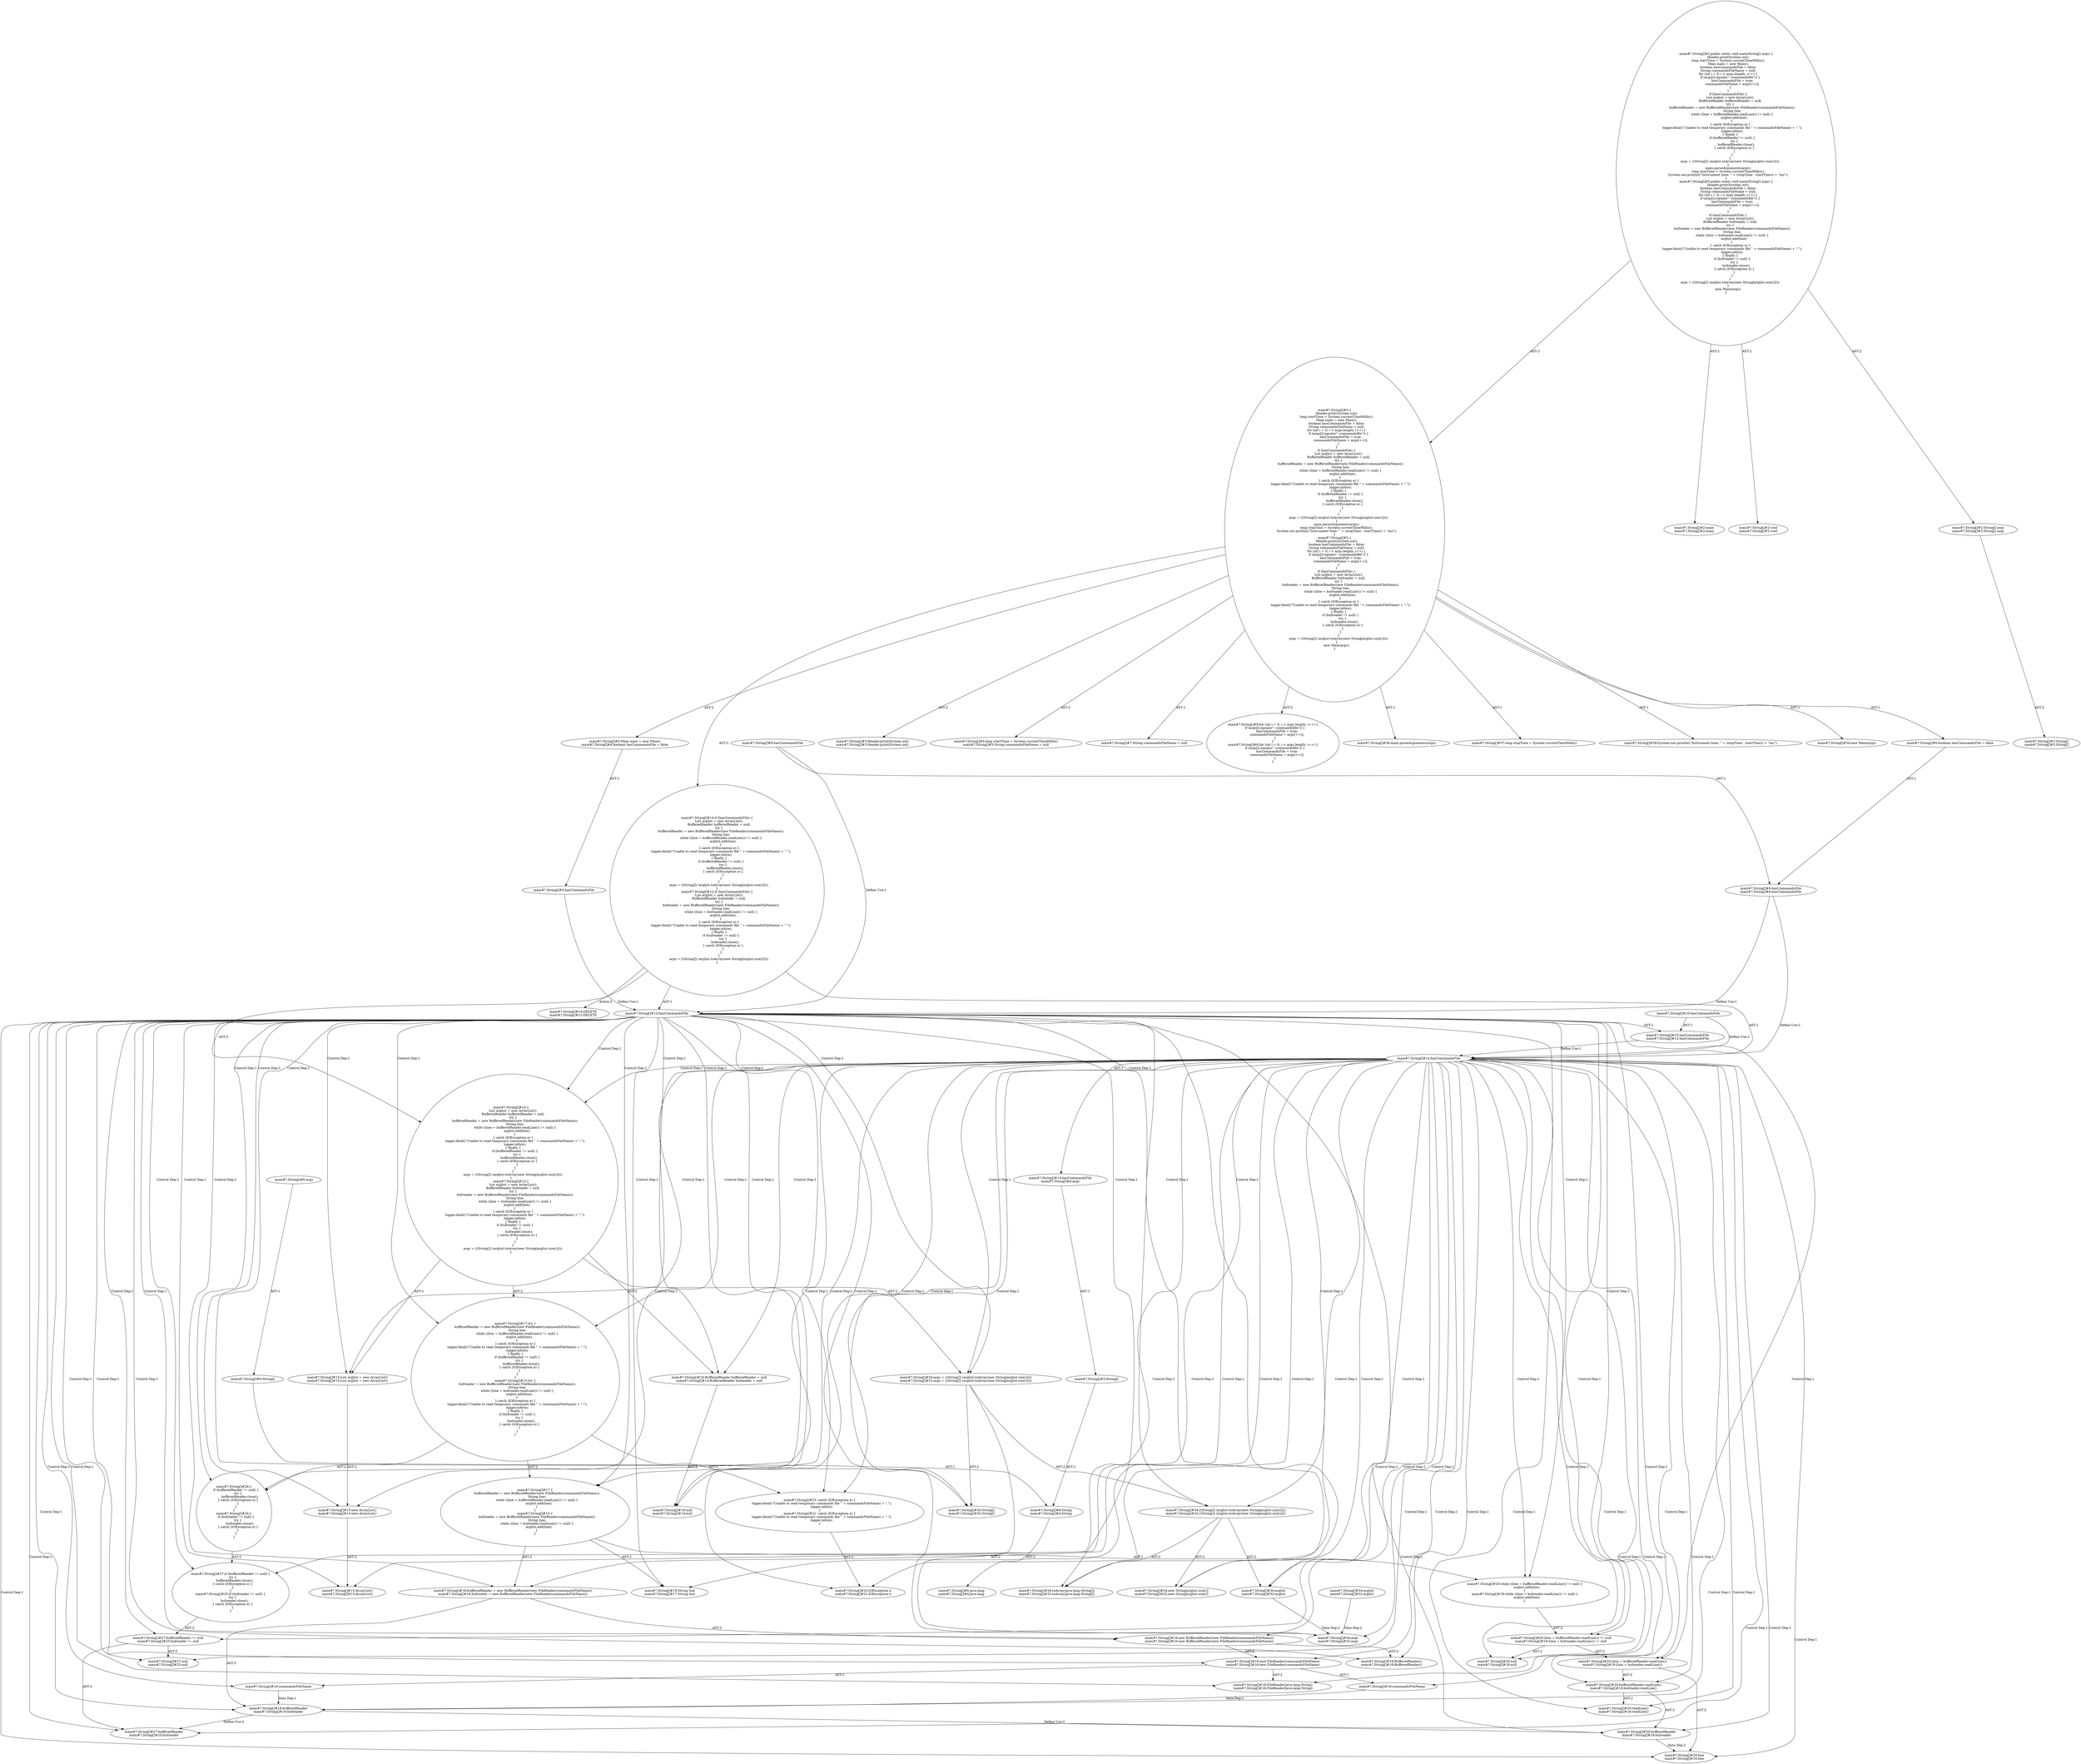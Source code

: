 digraph "Pattern" {
0 [label="main#?,String[]#14:DELETE
main#?,String[]#12:DELETE" shape=ellipse]
1 [label="main#?,String[]#14:if (hasCommandsFile) \{
    List arglist = new ArrayList();
    BufferedReader bufferedReader = null;
    try \{
        bufferedReader = new BufferedReader(new FileReader(commandsFileName));
        String line;
        while ((line = bufferedReader.readLine()) != null) \{
            arglist.add(line);
        \} 
    \} catch (IOException e) \{
        logger.fatal((\"Unable to read temporary commands file \" + commandsFileName) + \".\");
        logger.info(e);
    \} finally \{
        if (bufferedReader != null) \{
            try \{
                bufferedReader.close();
            \} catch (IOException e) \{
            \}
        \}
    \}
    args = ((String[]) (arglist.toArray(new String[arglist.size()])));
\}
main#?,String[]#12:if (hasCommandsFile) \{
    List arglist = new ArrayList();
    BufferedReader bufreader = null;
    try \{
        bufreader = new BufferedReader(new FileReader(commandsFileName));
        String line;
        while ((line = bufreader.readLine()) != null) \{
            arglist.add(line);
        \} 
    \} catch (IOException e) \{
        logger.fatal((\"Unable to read temporary commands file \" + commandsFileName) + \".\");
        logger.info(e);
    \} finally \{
        if (bufreader != null) \{
            try \{
                bufreader.close();
            \} catch (IOException e) \{
            \}
        \}
    \}
    args = ((String[]) (arglist.toArray(new String[arglist.size()])));
\}" shape=ellipse]
2 [label="main#?,String[]#2:\{
    Header.print(System.out);
    long startTime = System.currentTimeMillis();
    Main main = new Main();
    boolean hasCommandsFile = false;
    String commandsFileName = null;
    for (int i = 0; i < args.length; i++) \{
        if (args[i].equals(\"--commandsfile\")) \{
            hasCommandsFile = true;
            commandsFileName = args[++i];
        \}
    \}
    if (hasCommandsFile) \{
        List arglist = new ArrayList();
        BufferedReader bufferedReader = null;
        try \{
            bufferedReader = new BufferedReader(new FileReader(commandsFileName));
            String line;
            while ((line = bufferedReader.readLine()) != null) \{
                arglist.add(line);
            \} 
        \} catch (IOException e) \{
            logger.fatal((\"Unable to read temporary commands file \" + commandsFileName) + \".\");
            logger.info(e);
        \} finally \{
            if (bufferedReader != null) \{
                try \{
                    bufferedReader.close();
                \} catch (IOException e) \{
                \}
            \}
        \}
        args = ((String[]) (arglist.toArray(new String[arglist.size()])));
    \}
    main.parseArguments(args);
    long stopTime = System.currentTimeMillis();
    System.out.println((\"Instrument time: \" + (stopTime - startTime)) + \"ms\");
\}
main#?,String[]#2:\{
    Header.print(System.out);
    boolean hasCommandsFile = false;
    String commandsFileName = null;
    for (int i = 0; i < args.length; i++) \{
        if (args[i].equals(\"--commandsfile\")) \{
            hasCommandsFile = true;
            commandsFileName = args[++i];
        \}
    \}
    if (hasCommandsFile) \{
        List arglist = new ArrayList();
        BufferedReader bufreader = null;
        try \{
            bufreader = new BufferedReader(new FileReader(commandsFileName));
            String line;
            while ((line = bufreader.readLine()) != null) \{
                arglist.add(line);
            \} 
        \} catch (IOException e) \{
            logger.fatal((\"Unable to read temporary commands file \" + commandsFileName) + \".\");
            logger.info(e);
        \} finally \{
            if (bufreader != null) \{
                try \{
                    bufreader.close();
                \} catch (IOException e) \{
                \}
            \}
        \}
        args = ((String[]) (arglist.toArray(new String[arglist.size()])));
    \}
    new Main(args);
\}" shape=ellipse]
3 [label="main#?,String[]#2:public static void main(String[] args) \{
    Header.print(System.out);
    long startTime = System.currentTimeMillis();
    Main main = new Main();
    boolean hasCommandsFile = false;
    String commandsFileName = null;
    for (int i = 0; i < args.length; i++) \{
        if (args[i].equals(\"--commandsfile\")) \{
            hasCommandsFile = true;
            commandsFileName = args[++i];
        \}
    \}
    if (hasCommandsFile) \{
        List arglist = new ArrayList();
        BufferedReader bufferedReader = null;
        try \{
            bufferedReader = new BufferedReader(new FileReader(commandsFileName));
            String line;
            while ((line = bufferedReader.readLine()) != null) \{
                arglist.add(line);
            \} 
        \} catch (IOException e) \{
            logger.fatal((\"Unable to read temporary commands file \" + commandsFileName) + \".\");
            logger.info(e);
        \} finally \{
            if (bufferedReader != null) \{
                try \{
                    bufferedReader.close();
                \} catch (IOException e) \{
                \}
            \}
        \}
        args = ((String[]) (arglist.toArray(new String[arglist.size()])));
    \}
    main.parseArguments(args);
    long stopTime = System.currentTimeMillis();
    System.out.println((\"Instrument time: \" + (stopTime - startTime)) + \"ms\");
\}
main#?,String[]#2:public static void main(String[] args) \{
    Header.print(System.out);
    boolean hasCommandsFile = false;
    String commandsFileName = null;
    for (int i = 0; i < args.length; i++) \{
        if (args[i].equals(\"--commandsfile\")) \{
            hasCommandsFile = true;
            commandsFileName = args[++i];
        \}
    \}
    if (hasCommandsFile) \{
        List arglist = new ArrayList();
        BufferedReader bufreader = null;
        try \{
            bufreader = new BufferedReader(new FileReader(commandsFileName));
            String line;
            while ((line = bufreader.readLine()) != null) \{
                arglist.add(line);
            \} 
        \} catch (IOException e) \{
            logger.fatal((\"Unable to read temporary commands file \" + commandsFileName) + \".\");
            logger.info(e);
        \} finally \{
            if (bufreader != null) \{
                try \{
                    bufreader.close();
                \} catch (IOException e) \{
                \}
            \}
        \}
        args = ((String[]) (arglist.toArray(new String[arglist.size()])));
    \}
    new Main(args);
\}" shape=ellipse]
4 [label="main#?,String[]#2:main
main#?,String[]#2:main" shape=ellipse]
5 [label="main#?,String[]#2:void
main#?,String[]#2:void" shape=ellipse]
6 [label="main#?,String[]#2:String[] args
main#?,String[]#2:String[] args" shape=ellipse]
7 [label="main#?,String[]#2:String[]
main#?,String[]#2:String[]" shape=ellipse]
8 [label="main#?,String[]#3:Header.print(System.out)
main#?,String[]#3:Header.print(System.out)" shape=ellipse]
9 [label="main#?,String[]#4:long startTime = System.currentTimeMillis()
main#?,String[]#5:String commandsFileName = null" shape=ellipse]
10 [label="main#?,String[]#5:Main main = new Main()
main#?,String[]#4:boolean hasCommandsFile = false" shape=ellipse]
11 [label="main#?,String[]#6:boolean hasCommandsFile = false" shape=ellipse]
12 [label="main#?,String[]#7:String commandsFileName = null" shape=ellipse]
13 [label="main#?,String[]#8:for (int i = 0; i < args.length; i++) \{
    if (args[i].equals(\"--commandsfile\")) \{
        hasCommandsFile = true;
        commandsFileName = args[++i];
    \}
\}
main#?,String[]#6:for (int i = 0; i < args.length; i++) \{
    if (args[i].equals(\"--commandsfile\")) \{
        hasCommandsFile = true;
        commandsFileName = args[++i];
    \}
\}" shape=ellipse]
14 [label="main#?,String[]#36:main.parseArguments(args)" shape=ellipse]
15 [label="main#?,String[]#37:long stopTime = System.currentTimeMillis()" shape=ellipse]
16 [label="main#?,String[]#38:System.out.println((\"Instrument time: \" + (stopTime - startTime)) + \"ms\")" shape=ellipse]
17 [label="main#?,String[]#14:hasCommandsFile" shape=ellipse]
18 [label="main#?,String[]#6:hasCommandsFile
main#?,String[]#8:hasCommandsFile" shape=ellipse]
19 [label="main#?,String[]#10:hasCommandsFile
main#?,String[]#12:hasCommandsFile" shape=ellipse]
20 [label="main#?,String[]#10:hasCommandsFile" shape=ellipse]
21 [label="main#?,String[]#14:hasCommandsFile
main#?,String[]#4:args" shape=ellipse]
22 [label="main#?,String[]#14:\{
    List arglist = new ArrayList();
    BufferedReader bufferedReader = null;
    try \{
        bufferedReader = new BufferedReader(new FileReader(commandsFileName));
        String line;
        while ((line = bufferedReader.readLine()) != null) \{
            arglist.add(line);
        \} 
    \} catch (IOException e) \{
        logger.fatal((\"Unable to read temporary commands file \" + commandsFileName) + \".\");
        logger.info(e);
    \} finally \{
        if (bufferedReader != null) \{
            try \{
                bufferedReader.close();
            \} catch (IOException e) \{
            \}
        \}
    \}
    args = ((String[]) (arglist.toArray(new String[arglist.size()])));
\}
main#?,String[]#12:\{
    List arglist = new ArrayList();
    BufferedReader bufreader = null;
    try \{
        bufreader = new BufferedReader(new FileReader(commandsFileName));
        String line;
        while ((line = bufreader.readLine()) != null) \{
            arglist.add(line);
        \} 
    \} catch (IOException e) \{
        logger.fatal((\"Unable to read temporary commands file \" + commandsFileName) + \".\");
        logger.info(e);
    \} finally \{
        if (bufreader != null) \{
            try \{
                bufreader.close();
            \} catch (IOException e) \{
            \}
        \}
    \}
    args = ((String[]) (arglist.toArray(new String[arglist.size()])));
\}" shape=ellipse]
23 [label="main#?,String[]#15:List arglist = new ArrayList()
main#?,String[]#13:List arglist = new ArrayList()" shape=ellipse]
24 [label="main#?,String[]#15:new ArrayList()
main#?,String[]#13:new ArrayList()" shape=ellipse]
25 [label="main#?,String[]#15:ArrayList()
main#?,String[]#13:ArrayList()" shape=ellipse]
26 [label="main#?,String[]#16:BufferedReader bufferedReader = null
main#?,String[]#14:BufferedReader bufreader = null" shape=ellipse]
27 [label="main#?,String[]#16:null
main#?,String[]#14:null" shape=ellipse]
28 [label="main#?,String[]#17:try \{
    bufferedReader = new BufferedReader(new FileReader(commandsFileName));
    String line;
    while ((line = bufferedReader.readLine()) != null) \{
        arglist.add(line);
    \} 
\} catch (IOException e) \{
    logger.fatal((\"Unable to read temporary commands file \" + commandsFileName) + \".\");
    logger.info(e);
\} finally \{
    if (bufferedReader != null) \{
        try \{
            bufferedReader.close();
        \} catch (IOException e) \{
        \}
    \}
\}
main#?,String[]#15:try \{
    bufreader = new BufferedReader(new FileReader(commandsFileName));
    String line;
    while ((line = bufreader.readLine()) != null) \{
        arglist.add(line);
    \} 
\} catch (IOException e) \{
    logger.fatal((\"Unable to read temporary commands file \" + commandsFileName) + \".\");
    logger.info(e);
\} finally \{
    if (bufreader != null) \{
        try \{
            bufreader.close();
        \} catch (IOException e) \{
        \}
    \}
\}" shape=ellipse]
29 [label="main#?,String[]#17:\{
    bufferedReader = new BufferedReader(new FileReader(commandsFileName));
    String line;
    while ((line = bufferedReader.readLine()) != null) \{
        arglist.add(line);
    \} 
\}
main#?,String[]#15:\{
    bufreader = new BufferedReader(new FileReader(commandsFileName));
    String line;
    while ((line = bufreader.readLine()) != null) \{
        arglist.add(line);
    \} 
\}" shape=ellipse]
30 [label="main#?,String[]#18:bufferedReader = new BufferedReader(new FileReader(commandsFileName))
main#?,String[]#16:bufreader = new BufferedReader(new FileReader(commandsFileName))" shape=ellipse]
31 [label="main#?,String[]#18:bufferedReader
main#?,String[]#16:bufreader" shape=ellipse]
32 [label="main#?,String[]#18:new BufferedReader(new FileReader(commandsFileName))
main#?,String[]#16:new BufferedReader(new FileReader(commandsFileName))" shape=ellipse]
33 [label="main#?,String[]#18:BufferedReader()
main#?,String[]#16:BufferedReader()" shape=ellipse]
34 [label="main#?,String[]#18:new FileReader(commandsFileName)
main#?,String[]#16:new FileReader(commandsFileName)" shape=ellipse]
35 [label="main#?,String[]#18:FileReader(java.lang.String)
main#?,String[]#16:FileReader(java.lang.String)" shape=ellipse]
36 [label="main#?,String[]#18:commandsFileName" shape=ellipse]
37 [label="main#?,String[]#19:String line
main#?,String[]#17:String line" shape=ellipse]
38 [label="main#?,String[]#20:while ((line = bufferedReader.readLine()) != null) \{
    arglist.add(line);
\} 
main#?,String[]#18:while ((line = bufreader.readLine()) != null) \{
    arglist.add(line);
\} " shape=ellipse]
39 [label="main#?,String[]#20:(line = bufferedReader.readLine()) != null
main#?,String[]#18:(line = bufreader.readLine()) != null" shape=ellipse]
40 [label="main#?,String[]#20:(line = bufferedReader.readLine())
main#?,String[]#18:(line = bufreader.readLine())" shape=ellipse]
41 [label="main#?,String[]#20:line
main#?,String[]#18:line" shape=ellipse]
42 [label="main#?,String[]#20:bufferedReader.readLine()
main#?,String[]#18:bufreader.readLine()" shape=ellipse]
43 [label="main#?,String[]#20:readLine()
main#?,String[]#18:readLine()" shape=ellipse]
44 [label="main#?,String[]#20:bufferedReader
main#?,String[]#18:bufreader" shape=ellipse]
45 [label="main#?,String[]#20:null
main#?,String[]#18:null" shape=ellipse]
46 [label="main#?,String[]#23: catch (IOException e) \{
    logger.fatal((\"Unable to read temporary commands file \" + commandsFileName) + \".\");
    logger.info(e);
\}
main#?,String[]#21: catch (IOException e) \{
    logger.fatal((\"Unable to read temporary commands file \" + commandsFileName) + \".\");
    logger.info(e);
\}" shape=ellipse]
47 [label="main#?,String[]#23:IOException e
main#?,String[]#21:IOException e" shape=ellipse]
48 [label="main#?,String[]#26:\{
    if (bufferedReader != null) \{
        try \{
            bufferedReader.close();
        \} catch (IOException e) \{
        \}
    \}
\}
main#?,String[]#24:\{
    if (bufreader != null) \{
        try \{
            bufreader.close();
        \} catch (IOException e) \{
        \}
    \}
\}" shape=ellipse]
49 [label="main#?,String[]#27:if (bufferedReader != null) \{
    try \{
        bufferedReader.close();
    \} catch (IOException e) \{
    \}
\}
main#?,String[]#25:if (bufreader != null) \{
    try \{
        bufreader.close();
    \} catch (IOException e) \{
    \}
\}" shape=ellipse]
50 [label="main#?,String[]#27:bufferedReader != null
main#?,String[]#25:bufreader != null" shape=ellipse]
51 [label="main#?,String[]#27:bufferedReader
main#?,String[]#25:bufreader" shape=ellipse]
52 [label="main#?,String[]#27:null
main#?,String[]#25:null" shape=ellipse]
53 [label="main#?,String[]#34:args = ((String[]) (arglist.toArray(new String[arglist.size()])))
main#?,String[]#32:args = ((String[]) (arglist.toArray(new String[arglist.size()])))" shape=ellipse]
54 [label="main#?,String[]#34:args
main#?,String[]#32:args" shape=ellipse]
55 [label="main#?,String[]#34:arglist
main#?,String[]#32:arglist" shape=ellipse]
56 [label="main#?,String[]#6:args" shape=ellipse]
57 [label="main#?,String[]#6:String[]" shape=ellipse]
58 [label="main#?,String[]#6:String
main#?,String[]#4:String" shape=ellipse]
59 [label="main#?,String[]#6:java.lang
main#?,String[]#4:java.lang" shape=ellipse]
60 [label="main#?,String[]#34:((String[]) (arglist.toArray(new String[arglist.size()])))
main#?,String[]#32:((String[]) (arglist.toArray(new String[arglist.size()])))" shape=ellipse]
61 [label="main#?,String[]#34:toArray(java.lang.String[])
main#?,String[]#32:toArray(java.lang.String[])" shape=ellipse]
62 [label="main#?,String[]#34:arglist
main#?,String[]#32:arglist" shape=ellipse]
63 [label="main#?,String[]#34:new String[arglist.size()]
main#?,String[]#32:new String[arglist.size()]" shape=ellipse]
64 [label="main#?,String[]#34:String[]
main#?,String[]#32:String[]" shape=ellipse]
65 [label="main#?,String[]#34:new Main(args)" shape=ellipse]
66 [label="main#?,String[]#12:hasCommandsFile" shape=ellipse]
67 [label="main#?,String[]#8:hasCommandsFile" shape=ellipse]
68 [label="main#?,String[]#16:commandsFileName" shape=ellipse]
69 [label="main#?,String[]#4:hasCommandsFile" shape=ellipse]
70 [label="main#?,String[]#4:String[]" shape=ellipse]
1 -> 0 [label="Action:2"];
1 -> 17 [label="AST:1"];
1 -> 22 [label="AST:2"];
1 -> 66 [label="AST:1"];
2 -> 1 [label="AST:2"];
2 -> 8 [label="AST:2"];
2 -> 9 [label="AST:2"];
2 -> 10 [label="AST:2"];
2 -> 11 [label="AST:1"];
2 -> 12 [label="AST:1"];
2 -> 13 [label="AST:2"];
2 -> 14 [label="AST:1"];
2 -> 15 [label="AST:1"];
2 -> 16 [label="AST:1"];
2 -> 65 [label="AST:1"];
3 -> 2 [label="AST:2"];
3 -> 4 [label="AST:2"];
3 -> 5 [label="AST:2"];
3 -> 6 [label="AST:2"];
6 -> 7 [label="AST:2"];
10 -> 69 [label="AST:1"];
11 -> 18 [label="AST:1"];
17 -> 21 [label="AST:1"];
17 -> 22 [label="Control Dep:1"];
17 -> 23 [label="Control Dep:1"];
17 -> 24 [label="Control Dep:1"];
17 -> 25 [label="Control Dep:1"];
17 -> 26 [label="Control Dep:1"];
17 -> 27 [label="Control Dep:1"];
17 -> 28 [label="Control Dep:1"];
17 -> 29 [label="Control Dep:1"];
17 -> 30 [label="Control Dep:1"];
17 -> 31 [label="Control Dep:1"];
17 -> 32 [label="Control Dep:1"];
17 -> 33 [label="Control Dep:1"];
17 -> 34 [label="Control Dep:1"];
17 -> 35 [label="Control Dep:1"];
17 -> 36 [label="Control Dep:1"];
17 -> 37 [label="Control Dep:1"];
17 -> 38 [label="Control Dep:1"];
17 -> 39 [label="Control Dep:1"];
17 -> 40 [label="Control Dep:1"];
17 -> 41 [label="Control Dep:1"];
17 -> 42 [label="Control Dep:1"];
17 -> 43 [label="Control Dep:1"];
17 -> 44 [label="Control Dep:1"];
17 -> 45 [label="Control Dep:1"];
17 -> 46 [label="Control Dep:1"];
17 -> 47 [label="Control Dep:1"];
17 -> 48 [label="Control Dep:1"];
17 -> 49 [label="Control Dep:1"];
17 -> 50 [label="Control Dep:1"];
17 -> 51 [label="Control Dep:1"];
17 -> 52 [label="Control Dep:1"];
17 -> 53 [label="Control Dep:1"];
17 -> 54 [label="Control Dep:1"];
17 -> 60 [label="Control Dep:1"];
17 -> 61 [label="Control Dep:1"];
17 -> 62 [label="Control Dep:1"];
17 -> 63 [label="Control Dep:1"];
17 -> 64 [label="Control Dep:1"];
18 -> 17 [label="Define Use:1"];
18 -> 66 [label="Define Use:1"];
19 -> 17 [label="Define Use:1"];
20 -> 17 [label="Define Use:1"];
20 -> 19 [label="AST:1"];
21 -> 70 [label="AST:1"];
22 -> 23 [label="AST:2"];
22 -> 26 [label="AST:2"];
22 -> 28 [label="AST:2"];
22 -> 53 [label="AST:2"];
23 -> 24 [label="AST:2"];
24 -> 25 [label="AST:2"];
26 -> 27 [label="AST:2"];
28 -> 29 [label="AST:2"];
28 -> 46 [label="AST:2"];
28 -> 48 [label="AST:2"];
29 -> 30 [label="AST:2"];
29 -> 37 [label="AST:2"];
29 -> 38 [label="AST:2"];
30 -> 31 [label="AST:2"];
30 -> 32 [label="AST:2"];
31 -> 44 [label="Define Use:2"];
31 -> 51 [label="Define Use:2"];
32 -> 33 [label="AST:2"];
32 -> 34 [label="AST:2"];
34 -> 35 [label="AST:2"];
34 -> 36 [label="AST:1"];
34 -> 68 [label="AST:1"];
36 -> 31 [label="Data Dep:1"];
38 -> 39 [label="AST:2"];
39 -> 40 [label="AST:2"];
39 -> 45 [label="AST:2"];
40 -> 41 [label="AST:2"];
40 -> 42 [label="AST:2"];
42 -> 44 [label="AST:2"];
42 -> 43 [label="AST:2"];
44 -> 41 [label="Data Dep:2"];
46 -> 47 [label="AST:2"];
48 -> 49 [label="AST:2"];
49 -> 50 [label="AST:2"];
50 -> 51 [label="AST:2"];
50 -> 52 [label="AST:2"];
53 -> 64 [label="AST:2"];
53 -> 54 [label="AST:2"];
53 -> 60 [label="AST:2"];
55 -> 54 [label="Data Dep:2"];
56 -> 57 [label="AST:1"];
57 -> 58 [label="AST:1"];
58 -> 59 [label="AST:2"];
60 -> 62 [label="AST:2"];
60 -> 61 [label="AST:2"];
60 -> 63 [label="AST:2"];
62 -> 54 [label="Data Dep:2"];
66 -> 19 [label="AST:1"];
66 -> 22 [label="Control Dep:1"];
66 -> 23 [label="Control Dep:1"];
66 -> 24 [label="Control Dep:1"];
66 -> 25 [label="Control Dep:1"];
66 -> 26 [label="Control Dep:1"];
66 -> 27 [label="Control Dep:1"];
66 -> 28 [label="Control Dep:1"];
66 -> 29 [label="Control Dep:1"];
66 -> 30 [label="Control Dep:1"];
66 -> 31 [label="Control Dep:1"];
66 -> 32 [label="Control Dep:1"];
66 -> 33 [label="Control Dep:1"];
66 -> 34 [label="Control Dep:1"];
66 -> 35 [label="Control Dep:1"];
66 -> 68 [label="Control Dep:1"];
66 -> 37 [label="Control Dep:1"];
66 -> 38 [label="Control Dep:1"];
66 -> 39 [label="Control Dep:1"];
66 -> 40 [label="Control Dep:1"];
66 -> 41 [label="Control Dep:1"];
66 -> 42 [label="Control Dep:1"];
66 -> 43 [label="Control Dep:1"];
66 -> 44 [label="Control Dep:1"];
66 -> 45 [label="Control Dep:1"];
66 -> 46 [label="Control Dep:1"];
66 -> 47 [label="Control Dep:1"];
66 -> 48 [label="Control Dep:1"];
66 -> 49 [label="Control Dep:1"];
66 -> 50 [label="Control Dep:1"];
66 -> 51 [label="Control Dep:1"];
66 -> 52 [label="Control Dep:1"];
66 -> 53 [label="Control Dep:1"];
66 -> 54 [label="Control Dep:1"];
66 -> 60 [label="Control Dep:1"];
66 -> 61 [label="Control Dep:1"];
66 -> 62 [label="Control Dep:1"];
66 -> 63 [label="Control Dep:1"];
66 -> 64 [label="Control Dep:1"];
67 -> 66 [label="Define Use:1"];
67 -> 18 [label="AST:1"];
68 -> 31 [label="Data Dep:1"];
69 -> 66 [label="Define Use:1"];
70 -> 58 [label="AST:1"];
}